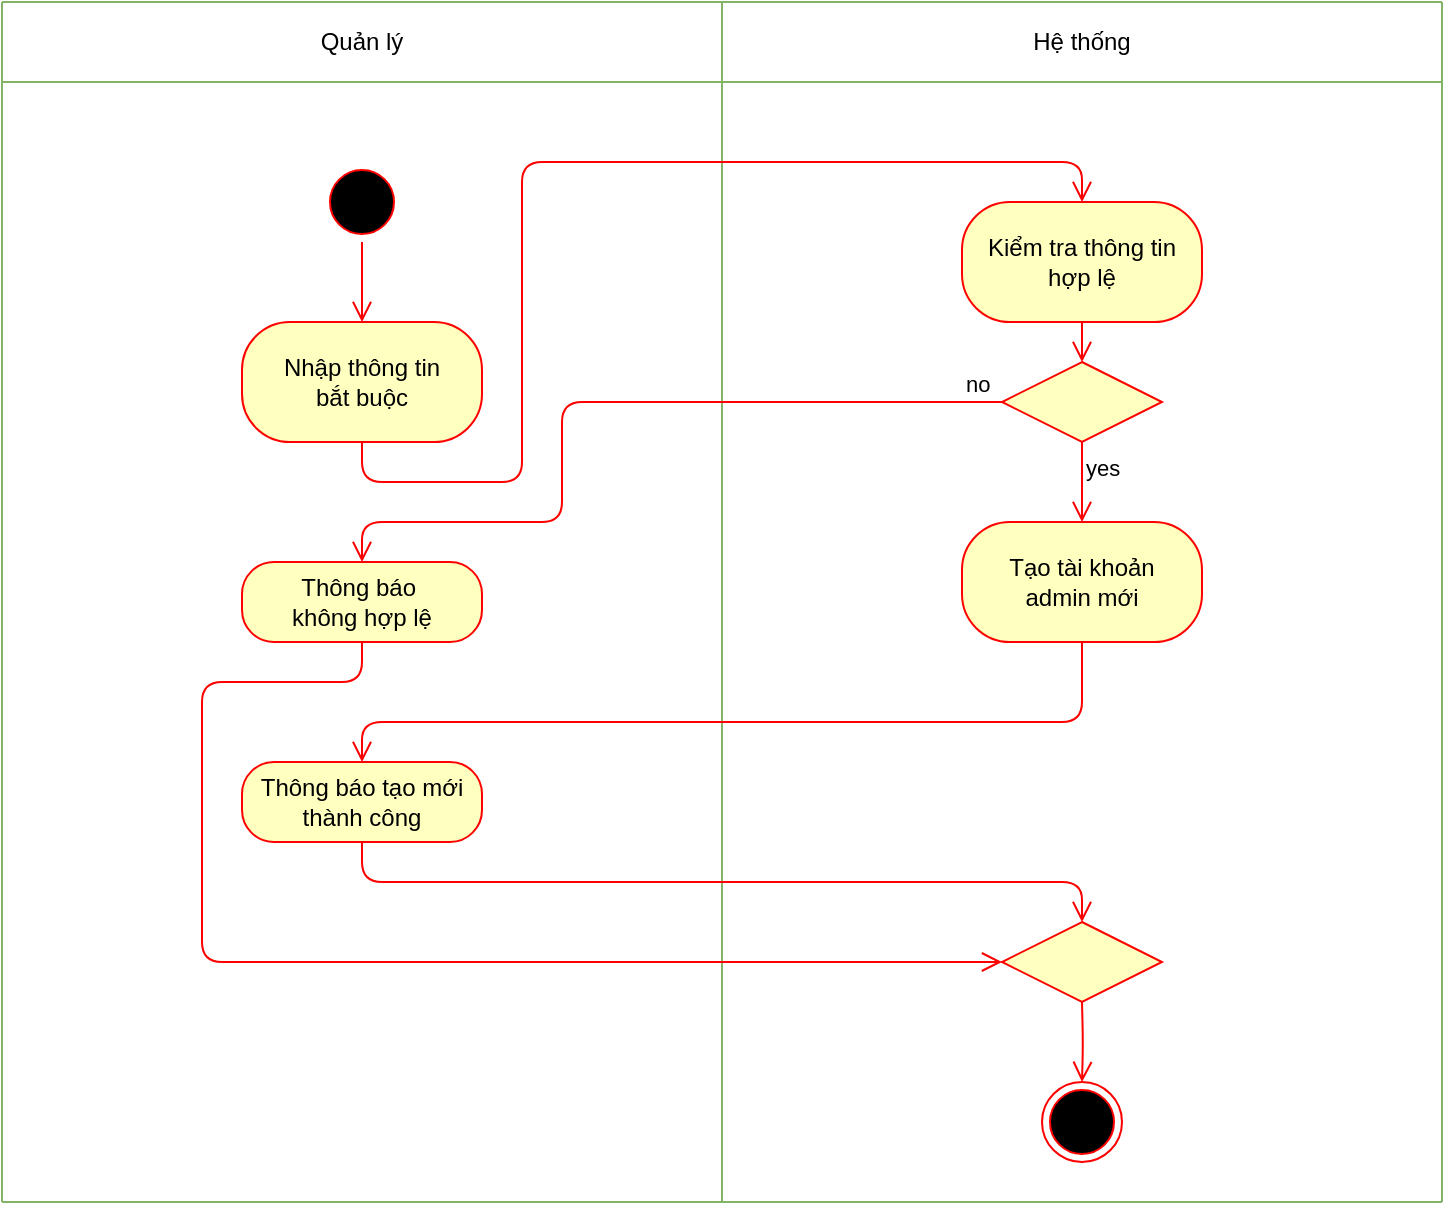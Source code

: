 <mxfile version="14.4.3" type="device"><diagram id="KAB_4ivAWUD2GW9NKJE6" name="Page-1"><mxGraphModel dx="1024" dy="592" grid="1" gridSize="10" guides="1" tooltips="1" connect="1" arrows="1" fold="1" page="1" pageScale="1" pageWidth="850" pageHeight="1100" math="0" shadow="0"><root><mxCell id="0"/><mxCell id="1" parent="0"/><mxCell id="bz6KFg9zUi5eRdGbEL9r-1" value="" style="endArrow=none;html=1;fillColor=#d5e8d4;strokeColor=#82b366;" edge="1" parent="1"><mxGeometry width="50" height="50" relative="1" as="geometry"><mxPoint x="80" y="40" as="sourcePoint"/><mxPoint x="800" y="40" as="targetPoint"/></mxGeometry></mxCell><mxCell id="bz6KFg9zUi5eRdGbEL9r-2" value="" style="endArrow=none;html=1;fillColor=#d5e8d4;strokeColor=#82b366;" edge="1" parent="1"><mxGeometry width="50" height="50" relative="1" as="geometry"><mxPoint x="440" y="640" as="sourcePoint"/><mxPoint x="440" y="40" as="targetPoint"/></mxGeometry></mxCell><mxCell id="bz6KFg9zUi5eRdGbEL9r-3" value="Quản lý" style="text;html=1;strokeColor=none;fillColor=none;align=center;verticalAlign=middle;whiteSpace=wrap;rounded=0;" vertex="1" parent="1"><mxGeometry x="220" y="50" width="80" height="20" as="geometry"/></mxCell><mxCell id="bz6KFg9zUi5eRdGbEL9r-4" value="Hệ thống" style="text;html=1;strokeColor=none;fillColor=none;align=center;verticalAlign=middle;whiteSpace=wrap;rounded=0;" vertex="1" parent="1"><mxGeometry x="580" y="50" width="80" height="20" as="geometry"/></mxCell><mxCell id="bz6KFg9zUi5eRdGbEL9r-5" value="" style="endArrow=none;html=1;fillColor=#d5e8d4;strokeColor=#82b366;" edge="1" parent="1"><mxGeometry width="50" height="50" relative="1" as="geometry"><mxPoint x="80" y="80" as="sourcePoint"/><mxPoint x="800" y="80" as="targetPoint"/></mxGeometry></mxCell><mxCell id="bz6KFg9zUi5eRdGbEL9r-6" value="" style="endArrow=none;html=1;fillColor=#d5e8d4;strokeColor=#82b366;" edge="1" parent="1"><mxGeometry width="50" height="50" relative="1" as="geometry"><mxPoint x="80" y="640" as="sourcePoint"/><mxPoint x="80" y="40" as="targetPoint"/></mxGeometry></mxCell><mxCell id="bz6KFg9zUi5eRdGbEL9r-7" value="" style="endArrow=none;html=1;fillColor=#d5e8d4;strokeColor=#82b366;" edge="1" parent="1"><mxGeometry width="50" height="50" relative="1" as="geometry"><mxPoint x="800" y="640" as="sourcePoint"/><mxPoint x="800" y="40" as="targetPoint"/></mxGeometry></mxCell><mxCell id="bz6KFg9zUi5eRdGbEL9r-8" value="" style="ellipse;html=1;shape=startState;fillColor=#000000;strokeColor=#ff0000;" vertex="1" parent="1"><mxGeometry x="240" y="120" width="40" height="40" as="geometry"/></mxCell><mxCell id="bz6KFg9zUi5eRdGbEL9r-9" value="" style="edgeStyle=orthogonalEdgeStyle;html=1;verticalAlign=bottom;endArrow=open;endSize=8;strokeColor=#ff0000;" edge="1" parent="1" source="bz6KFg9zUi5eRdGbEL9r-8"><mxGeometry relative="1" as="geometry"><mxPoint x="260" y="200" as="targetPoint"/></mxGeometry></mxCell><mxCell id="bz6KFg9zUi5eRdGbEL9r-10" value="" style="ellipse;html=1;shape=endState;fillColor=#000000;strokeColor=#ff0000;" vertex="1" parent="1"><mxGeometry x="600" y="580" width="40" height="40" as="geometry"/></mxCell><mxCell id="bz6KFg9zUi5eRdGbEL9r-11" value="" style="endArrow=none;html=1;fillColor=#d5e8d4;strokeColor=#82b366;" edge="1" parent="1"><mxGeometry width="50" height="50" relative="1" as="geometry"><mxPoint x="80" y="640" as="sourcePoint"/><mxPoint x="800" y="640" as="targetPoint"/></mxGeometry></mxCell><mxCell id="bz6KFg9zUi5eRdGbEL9r-12" value="Nhập thông tin&lt;br&gt;bắt buộc" style="rounded=1;whiteSpace=wrap;html=1;arcSize=40;fontColor=#000000;fillColor=#ffffc0;strokeColor=#ff0000;" vertex="1" parent="1"><mxGeometry x="200" y="200" width="120" height="60" as="geometry"/></mxCell><mxCell id="bz6KFg9zUi5eRdGbEL9r-13" value="Kiểm tra thông tin&lt;br&gt;hợp lệ" style="rounded=1;whiteSpace=wrap;html=1;arcSize=40;fontColor=#000000;fillColor=#ffffc0;strokeColor=#ff0000;" vertex="1" parent="1"><mxGeometry x="560" y="140" width="120" height="60" as="geometry"/></mxCell><mxCell id="bz6KFg9zUi5eRdGbEL9r-14" value="" style="edgeStyle=orthogonalEdgeStyle;html=1;verticalAlign=bottom;endArrow=open;endSize=8;strokeColor=#ff0000;exitX=0.5;exitY=1;exitDx=0;exitDy=0;entryX=0.5;entryY=0;entryDx=0;entryDy=0;" edge="1" parent="1" source="bz6KFg9zUi5eRdGbEL9r-12" target="bz6KFg9zUi5eRdGbEL9r-13"><mxGeometry relative="1" as="geometry"><mxPoint x="340" y="340" as="targetPoint"/><mxPoint x="270" y="250" as="sourcePoint"/><Array as="points"><mxPoint x="260" y="280"/><mxPoint x="340" y="280"/><mxPoint x="340" y="120"/><mxPoint x="620" y="120"/></Array></mxGeometry></mxCell><mxCell id="bz6KFg9zUi5eRdGbEL9r-15" value="" style="edgeStyle=orthogonalEdgeStyle;html=1;verticalAlign=bottom;endArrow=open;endSize=8;strokeColor=#ff0000;exitX=0.5;exitY=1;exitDx=0;exitDy=0;entryX=0.5;entryY=0;entryDx=0;entryDy=0;" edge="1" parent="1" source="bz6KFg9zUi5eRdGbEL9r-13"><mxGeometry relative="1" as="geometry"><mxPoint x="620" y="220" as="targetPoint"/><mxPoint x="270" y="170" as="sourcePoint"/></mxGeometry></mxCell><mxCell id="bz6KFg9zUi5eRdGbEL9r-16" value="" style="edgeStyle=orthogonalEdgeStyle;html=1;verticalAlign=bottom;endArrow=open;endSize=8;strokeColor=#ff0000;exitX=0.5;exitY=1;exitDx=0;exitDy=0;entryX=0.5;entryY=0;entryDx=0;entryDy=0;" edge="1" parent="1" target="bz6KFg9zUi5eRdGbEL9r-10"><mxGeometry relative="1" as="geometry"><mxPoint x="270" y="230" as="targetPoint"/><mxPoint x="620" y="540" as="sourcePoint"/></mxGeometry></mxCell><mxCell id="bz6KFg9zUi5eRdGbEL9r-17" value="" style="rhombus;whiteSpace=wrap;html=1;fillColor=#ffffc0;strokeColor=#ff0000;" vertex="1" parent="1"><mxGeometry x="580" y="220" width="80" height="40" as="geometry"/></mxCell><mxCell id="bz6KFg9zUi5eRdGbEL9r-18" value="no" style="edgeStyle=orthogonalEdgeStyle;html=1;align=left;verticalAlign=bottom;endArrow=open;endSize=8;strokeColor=#ff0000;exitX=0;exitY=0.5;exitDx=0;exitDy=0;" edge="1" parent="1" source="bz6KFg9zUi5eRdGbEL9r-17"><mxGeometry x="-0.9" relative="1" as="geometry"><mxPoint x="260" y="320" as="targetPoint"/><Array as="points"><mxPoint x="360" y="240"/><mxPoint x="360" y="300"/><mxPoint x="260" y="300"/></Array><mxPoint as="offset"/></mxGeometry></mxCell><mxCell id="bz6KFg9zUi5eRdGbEL9r-19" value="yes" style="edgeStyle=orthogonalEdgeStyle;html=1;align=left;verticalAlign=top;endArrow=open;endSize=8;strokeColor=#ff0000;" edge="1" parent="1" source="bz6KFg9zUi5eRdGbEL9r-17"><mxGeometry x="-1" relative="1" as="geometry"><mxPoint x="620" y="300" as="targetPoint"/><Array as="points"><mxPoint x="620" y="290"/><mxPoint x="620" y="290"/></Array></mxGeometry></mxCell><mxCell id="bz6KFg9zUi5eRdGbEL9r-20" value="Thông báo&amp;nbsp;&lt;br&gt;không hợp lệ" style="rounded=1;whiteSpace=wrap;html=1;arcSize=40;fontColor=#000000;fillColor=#ffffc0;strokeColor=#ff0000;" vertex="1" parent="1"><mxGeometry x="200" y="320" width="120" height="40" as="geometry"/></mxCell><mxCell id="bz6KFg9zUi5eRdGbEL9r-21" value="" style="edgeStyle=orthogonalEdgeStyle;html=1;verticalAlign=bottom;endArrow=open;endSize=8;strokeColor=#ff0000;entryX=0;entryY=0.5;entryDx=0;entryDy=0;exitX=0.5;exitY=1;exitDx=0;exitDy=0;" edge="1" parent="1" source="bz6KFg9zUi5eRdGbEL9r-20" target="bz6KFg9zUi5eRdGbEL9r-22"><mxGeometry relative="1" as="geometry"><mxPoint x="100" y="510" as="targetPoint"/><Array as="points"><mxPoint x="260" y="380"/><mxPoint x="180" y="380"/><mxPoint x="180" y="520"/></Array><mxPoint x="250" y="510" as="sourcePoint"/></mxGeometry></mxCell><mxCell id="bz6KFg9zUi5eRdGbEL9r-22" value="" style="rhombus;whiteSpace=wrap;html=1;fillColor=#ffffc0;strokeColor=#ff0000;" vertex="1" parent="1"><mxGeometry x="580" y="500" width="80" height="40" as="geometry"/></mxCell><mxCell id="bz6KFg9zUi5eRdGbEL9r-23" value="Tạo tài khoản&lt;br&gt;admin mới" style="rounded=1;whiteSpace=wrap;html=1;arcSize=40;fontColor=#000000;fillColor=#ffffc0;strokeColor=#ff0000;" vertex="1" parent="1"><mxGeometry x="560" y="300" width="120" height="60" as="geometry"/></mxCell><mxCell id="bz6KFg9zUi5eRdGbEL9r-27" value="" style="edgeStyle=orthogonalEdgeStyle;html=1;verticalAlign=bottom;endArrow=open;endSize=8;strokeColor=#ff0000;exitX=0.5;exitY=1;exitDx=0;exitDy=0;entryX=0.5;entryY=0;entryDx=0;entryDy=0;" edge="1" parent="1" source="bz6KFg9zUi5eRdGbEL9r-23" target="bz6KFg9zUi5eRdGbEL9r-41"><mxGeometry relative="1" as="geometry"><mxPoint x="620" y="400" as="targetPoint"/><mxPoint x="630" y="740" as="sourcePoint"/><Array as="points"><mxPoint x="620" y="400"/><mxPoint x="260" y="400"/></Array></mxGeometry></mxCell><mxCell id="bz6KFg9zUi5eRdGbEL9r-41" value="Thông báo tạo mới&lt;br&gt;thành công" style="rounded=1;whiteSpace=wrap;html=1;arcSize=40;fontColor=#000000;fillColor=#ffffc0;strokeColor=#ff0000;" vertex="1" parent="1"><mxGeometry x="200" y="420" width="120" height="40" as="geometry"/></mxCell><mxCell id="bz6KFg9zUi5eRdGbEL9r-42" value="" style="edgeStyle=orthogonalEdgeStyle;html=1;verticalAlign=bottom;endArrow=open;endSize=8;strokeColor=#ff0000;entryX=0.5;entryY=0;entryDx=0;entryDy=0;" edge="1" source="bz6KFg9zUi5eRdGbEL9r-41" parent="1" target="bz6KFg9zUi5eRdGbEL9r-22"><mxGeometry relative="1" as="geometry"><mxPoint x="260" y="520" as="targetPoint"/><Array as="points"><mxPoint x="260" y="480"/><mxPoint x="620" y="480"/></Array></mxGeometry></mxCell></root></mxGraphModel></diagram></mxfile>